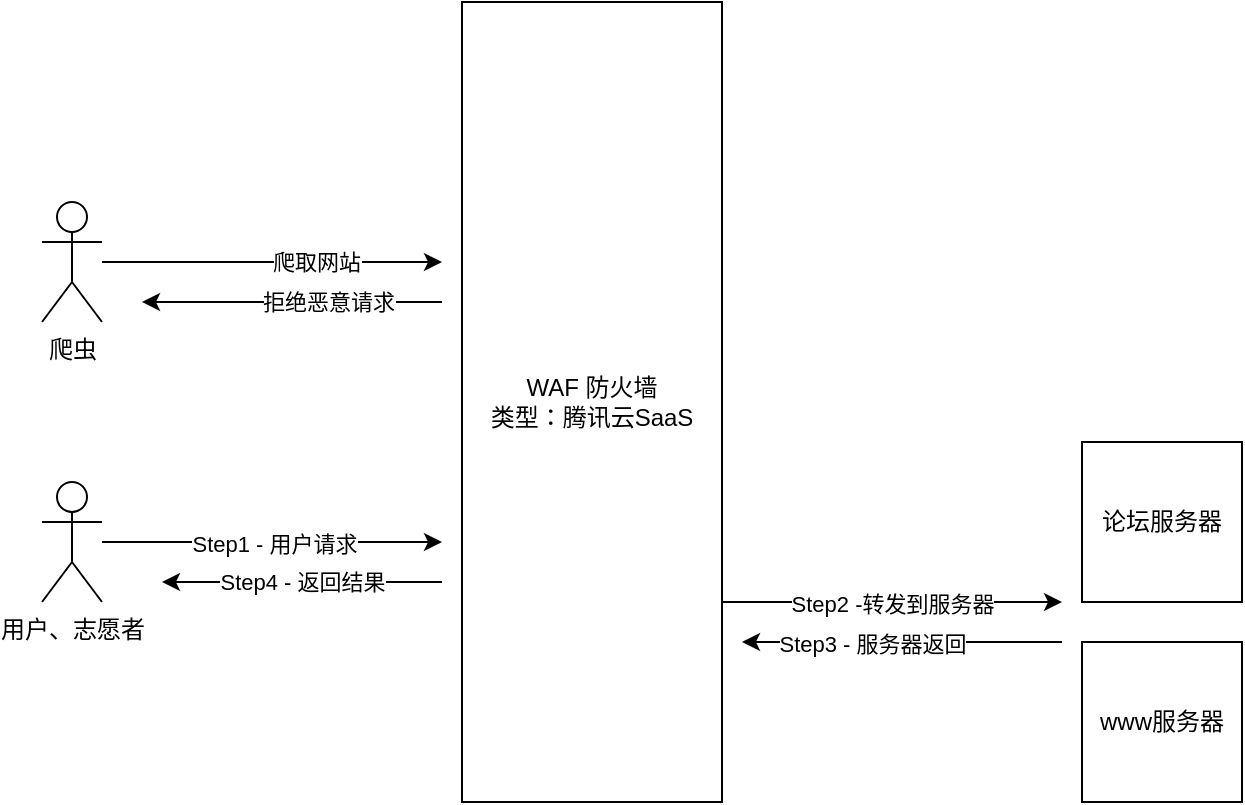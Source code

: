 <mxfile version="15.3.7" type="github"><diagram id="Di7fNVbsVcssmIIJcSn-" name="Page-1"><mxGraphModel dx="946" dy="502" grid="1" gridSize="10" guides="1" tooltips="1" connect="1" arrows="1" fold="1" page="1" pageScale="1" pageWidth="827" pageHeight="1169" math="0" shadow="0"><root><mxCell id="0"/><mxCell id="1" parent="0"/><mxCell id="RwzilMwgogH9ctMg9LwU-13" value="Step2 -转发到服务器" style="edgeStyle=orthogonalEdgeStyle;rounded=0;orthogonalLoop=1;jettySize=auto;html=1;exitX=1;exitY=0.75;exitDx=0;exitDy=0;" edge="1" parent="1" source="RwzilMwgogH9ctMg9LwU-1"><mxGeometry relative="1" as="geometry"><mxPoint x="560" y="360" as="targetPoint"/></mxGeometry></mxCell><mxCell id="RwzilMwgogH9ctMg9LwU-1" value="WAF 防火墙&lt;br&gt;类型：腾讯云SaaS&lt;br&gt;" style="rounded=0;whiteSpace=wrap;html=1;" vertex="1" parent="1"><mxGeometry x="260" y="60" width="130" height="400" as="geometry"/></mxCell><mxCell id="RwzilMwgogH9ctMg9LwU-4" style="edgeStyle=orthogonalEdgeStyle;rounded=0;orthogonalLoop=1;jettySize=auto;html=1;" edge="1" parent="1" source="RwzilMwgogH9ctMg9LwU-2"><mxGeometry relative="1" as="geometry"><mxPoint x="250" y="190" as="targetPoint"/></mxGeometry></mxCell><mxCell id="RwzilMwgogH9ctMg9LwU-5" value="爬取网站" style="edgeLabel;html=1;align=center;verticalAlign=middle;resizable=0;points=[];" vertex="1" connectable="0" parent="RwzilMwgogH9ctMg9LwU-4"><mxGeometry x="0.259" y="1" relative="1" as="geometry"><mxPoint as="offset"/></mxGeometry></mxCell><mxCell id="RwzilMwgogH9ctMg9LwU-2" value="爬虫" style="shape=umlActor;verticalLabelPosition=bottom;verticalAlign=top;html=1;outlineConnect=0;" vertex="1" parent="1"><mxGeometry x="50" y="160" width="30" height="60" as="geometry"/></mxCell><mxCell id="RwzilMwgogH9ctMg9LwU-7" value="" style="endArrow=classic;html=1;" edge="1" parent="1"><mxGeometry width="50" height="50" relative="1" as="geometry"><mxPoint x="250" y="210" as="sourcePoint"/><mxPoint x="100" y="210" as="targetPoint"/></mxGeometry></mxCell><mxCell id="RwzilMwgogH9ctMg9LwU-8" value="拒绝恶意请求" style="edgeLabel;html=1;align=center;verticalAlign=middle;resizable=0;points=[];" vertex="1" connectable="0" parent="RwzilMwgogH9ctMg9LwU-7"><mxGeometry x="-0.24" relative="1" as="geometry"><mxPoint as="offset"/></mxGeometry></mxCell><mxCell id="RwzilMwgogH9ctMg9LwU-10" style="edgeStyle=orthogonalEdgeStyle;rounded=0;orthogonalLoop=1;jettySize=auto;html=1;" edge="1" parent="1" source="RwzilMwgogH9ctMg9LwU-9"><mxGeometry relative="1" as="geometry"><mxPoint x="250" y="330" as="targetPoint"/></mxGeometry></mxCell><mxCell id="RwzilMwgogH9ctMg9LwU-11" value="Step1 - 用户请求" style="edgeLabel;html=1;align=center;verticalAlign=middle;resizable=0;points=[];" vertex="1" connectable="0" parent="RwzilMwgogH9ctMg9LwU-10"><mxGeometry x="0.012" relative="1" as="geometry"><mxPoint as="offset"/></mxGeometry></mxCell><mxCell id="RwzilMwgogH9ctMg9LwU-9" value="用户、志愿者" style="shape=umlActor;verticalLabelPosition=bottom;verticalAlign=top;html=1;outlineConnect=0;" vertex="1" parent="1"><mxGeometry x="50" y="300" width="30" height="60" as="geometry"/></mxCell><mxCell id="RwzilMwgogH9ctMg9LwU-12" value="论坛服务器" style="whiteSpace=wrap;html=1;aspect=fixed;" vertex="1" parent="1"><mxGeometry x="570" y="280" width="80" height="80" as="geometry"/></mxCell><mxCell id="RwzilMwgogH9ctMg9LwU-15" value="" style="endArrow=classic;html=1;" edge="1" parent="1"><mxGeometry width="50" height="50" relative="1" as="geometry"><mxPoint x="560" y="380" as="sourcePoint"/><mxPoint x="400" y="380" as="targetPoint"/></mxGeometry></mxCell><mxCell id="RwzilMwgogH9ctMg9LwU-18" value="Step3 - 服务器返回" style="edgeLabel;html=1;align=center;verticalAlign=middle;resizable=0;points=[];" vertex="1" connectable="0" parent="RwzilMwgogH9ctMg9LwU-15"><mxGeometry x="0.188" y="1" relative="1" as="geometry"><mxPoint as="offset"/></mxGeometry></mxCell><mxCell id="RwzilMwgogH9ctMg9LwU-19" value="Step4 - 返回结果" style="endArrow=classic;html=1;" edge="1" parent="1"><mxGeometry width="50" height="50" relative="1" as="geometry"><mxPoint x="250" y="350" as="sourcePoint"/><mxPoint x="110" y="350" as="targetPoint"/></mxGeometry></mxCell><mxCell id="RwzilMwgogH9ctMg9LwU-20" value="www服务器" style="whiteSpace=wrap;html=1;aspect=fixed;" vertex="1" parent="1"><mxGeometry x="570" y="380" width="80" height="80" as="geometry"/></mxCell></root></mxGraphModel></diagram></mxfile>